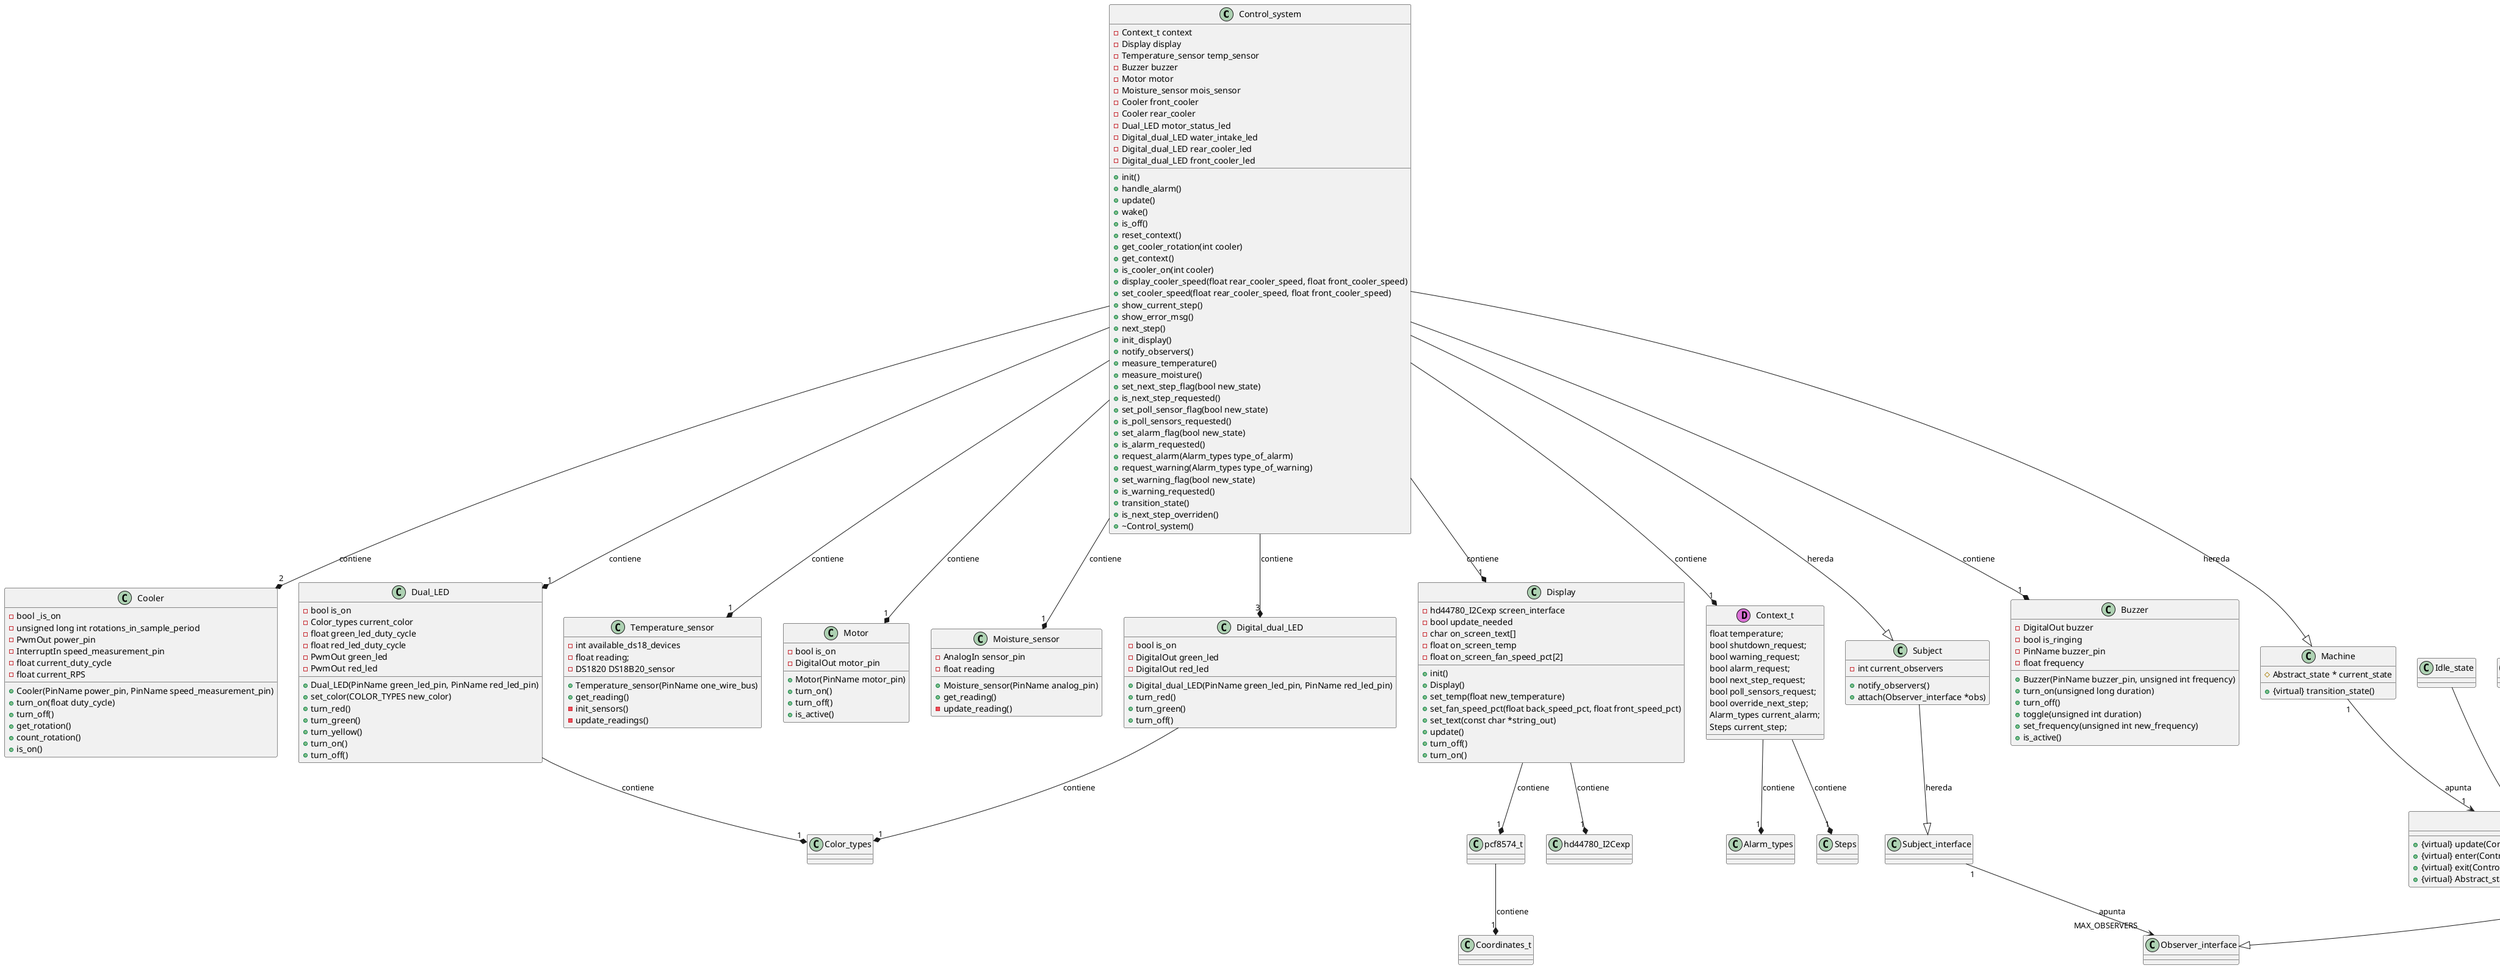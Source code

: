 @startuml LAL Control Mbed OS
class Control_system
{
    + init()
    + handle_alarm()
    + update()
    + wake()
    + is_off()
    + reset_context()
    + get_cooler_rotation(int cooler)
    + get_context()
    + is_cooler_on(int cooler)
    + display_cooler_speed(float rear_cooler_speed, float front_cooler_speed)
    + set_cooler_speed(float rear_cooler_speed, float front_cooler_speed)
    + show_current_step()
    + show_error_msg()
    + next_step()
    + init_display()
    + notify_observers()
    + measure_temperature()
    + measure_moisture()
    + set_next_step_flag(bool new_state)
    + is_next_step_requested()
    + set_poll_sensor_flag(bool new_state)
    + is_poll_sensors_requested()
    + set_alarm_flag(bool new_state)
    + is_alarm_requested()
    + request_alarm(Alarm_types type_of_alarm)
    + request_warning(Alarm_types type_of_warning)
    + set_warning_flag(bool new_state)
    + is_warning_requested()
    + transition_state()
    + is_next_step_overriden()
    + ~Control_system()
    -Context_t context
    -Display display
    -Temperature_sensor temp_sensor
    -Buzzer buzzer
    -Motor motor
    -Moisture_sensor mois_sensor
    -Cooler front_cooler
    -Cooler rear_cooler
    -Dual_LED motor_status_led
    -Digital_dual_LED water_intake_led
    -Digital_dual_LED rear_cooler_led
    -Digital_dual_LED front_cooler_led

}
class Subject
{
    + notify_observers()
    + attach(Observer_interface *obs)
    - int current_observers
}
class Machine
{
    +{virtual} transition_state()
    # Abstract_state * current_state
}

class Context_t <<(D,orchid)>>
{
    float temperature;
    bool shutdown_request;
    bool warning_request;
    bool alarm_request;
    bool next_step_request;
    bool poll_sensors_request;
    bool override_next_step;
    Alarm_types current_alarm;
    Steps current_step;

}
class Cooler_observer
class Instruction_observer
class Moisture_observer
class Temperature_observer
class System_observer
{
    {virtual} update(Control_system* subject)
}
class Buzzer
{
    +Buzzer(PinName buzzer_pin, unsigned int frequency)
    +turn_on(unsigned long duration)
    +turn_off()
    +toggle(unsigned int duration)
    +set_frequency(unsigned int new_frequency)
    +is_active()
    -DigitalOut buzzer
    -bool is_ringing 
    -PinName buzzer_pin
    -float frequency 
}
class Cooler
{
    +Cooler(PinName power_pin, PinName speed_measurement_pin)
    +turn_on(float duty_cycle)
    +turn_off()
    +get_rotation()
    +count_rotation()
    +is_on()
    -bool _is_on 
    -unsigned long int rotations_in_sample_period 
    -PwmOut power_pin
    -InterruptIn speed_measurement_pin
    -float current_duty_cycle 
    -float current_RPS
}

class Digital_dual_LED
{
    +Digital_dual_LED(PinName green_led_pin, PinName red_led_pin)
    +turn_red()
    +turn_green()
    +turn_off()
    -bool is_on
    -DigitalOut green_led
    -DigitalOut red_led
}
class Temperature_sensor
{
    +Temperature_sensor(PinName one_wire_bus)
    +get_reading()
    -init_sensors()
    -update_readings()
    -int available_ds18_devices
    -float reading;
    -DS1820 DS18B20_sensor
}
class Motor
{
    +Motor(PinName motor_pin)
    +turn_on()
    +turn_off()
    +is_active()
    -bool is_on 
    -DigitalOut motor_pin
}
class Moisture_sensor
{
    +Moisture_sensor(PinName analog_pin)
    +get_reading()
    -update_reading()
    -AnalogIn sensor_pin
    -float reading
}
class Dual_LED
{
    +Dual_LED(PinName green_led_pin, PinName red_led_pin)
    +set_color(COLOR_TYPES new_color)
    +turn_red()
    +turn_green()
    +turn_yellow()
    +turn_on()
    +turn_off()
    -bool is_on
    -Color_types current_color
    -float green_led_duty_cycle
    -float red_led_duty_cycle
    -PwmOut green_led
    -PwmOut red_led
}
class Display
{
    +init()
    +Display()
    +set_temp(float new_temperature)
    +set_fan_speed_pct(float back_speed_pct, float front_speed_pct)
    +set_text(const char *string_out)
    +update()
    +turn_off()
    +turn_on()
    -hd44780_I2Cexp screen_interface
    -bool update_needed
    -char on_screen_text[]
    -float on_screen_temp
    -float on_screen_fan_speed_pct[2]

}
abstract Abstract_state
{
    +{virtual} update(Control_system *machine)
    +{virtual} enter(Control_system *machine)
    +{virtual} exit(Control_system *machine)
    +{virtual} Abstract_state *transition(Control_system *machine)
}
System_observer --|>Observer :hereda
Observer --|>Observer_interface :hereda
Subject --|>Subject_interface :hereda
Subject_interface"1" --> "MAX_OBSERVERS" Observer_interface: apunta 
Control_system--|>Subject :hereda
Control_system--|>Machine :hereda

Cooler_observer--|>System_observer: hereda
Instruction_observer--|>System_observer: hereda
Moisture_observer--|>System_observer: hereda
Temperature_observer--|>System_observer: hereda


Machine"1" --> "1" Abstract_state: apunta 
Check_instruction_state--|> Abstract_state:hereda
Alarm_state--|>Abstract_state:hereda
Idle_state--|>Abstract_state:hereda
Shutdown_state --|>Abstract_state:hereda

Context_t --* "1" Steps :contiene
Context_t --* "1" Alarm_types :contiene

Display --* "1" hd44780_I2Cexp: contiene

Control_system --* "1"Context_t:contiene
Control_system --* "1"Buzzer:contiene
Control_system --* "1"Display:contiene
Control_system --* "1"Dual_LED:contiene
Control_system --* "3"Digital_dual_LED:contiene
Control_system --* "2"Cooler:contiene
Control_system --* "1"Temperature_sensor:contiene
Control_system --* "1"Moisture_sensor:contiene
Control_system --* "1"Motor:contiene

Digital_dual_LED--*"1" Color_types:contiene
Dual_LED--*"1" Color_types:contiene
Display --*"1" pcf8574_t: contiene
pcf8574_t --*"1" Coordinates_t: contiene 
newpage
interface Subject_interface
{
    + {virtual} attach(Observer_interface *obs)
    + {virtual} notify_observers()
    # Observer_interface *observers
}
interface Observer_interface
{
    + {virtual} update(Subject_interface *subject_interface)

}
class Observer
{
    + {virtual} update(Subject_interface *subject_interface)
}

enum Alarm_types
{
    NO_ALARM,
    OVERTEMP_ALARM,
    HUMIDITY_ALARM,
    HALTED_FAN_ALARM,
    NO_TEMP_SENSOR_ALARM,
    OVERTEMP_WARNING,
    SLOW_FAN_WARNING,
}
enum Steps
{
    WELCOME_STEP ,
    WATER_ON_STEP ,
    OPEN_FAUCET_STEP ,
    MOTOR_ON_STEP ,
    MOTOR_OFF_STEP ,
    MOTOR_COOLDOWN_STEP ,
    WATER_OFF_STEP ,
    LAST_STEP ,
}
enum Color_types
{
    RED,
    YELLOW,
    GREEN,
}



class Check_instruction_state
class Alarm_state
class Idle_state
class Shutdown_state


class Coordinates_t <<(D,orchid)>>
{
    int x_pos
    int y_pos
}
class pcf8574_t <<(D,orchid)>>
{
    int address
    char data
    bool displayPinRs
    bool displayPinRw
    bool displayPinEn
    bool displayPinA
    bool displayPinD4
    bool displayPinD5
    bool displayPinD6
    bool displayPinD7
}
class hd44780_I2Cexp
{
    +lineWrap()
    +home()
    +clear()
    +turn_on()
    +turn_off()
    +begin()
    +print(const char *str)
    +print(const int value)
    +print(const float value, int precision)
    +cursor(uint8_t charPositionX, uint8_t charPositionY)
    +hd44780_I2Cexp(PinName sda, PinName scl)
    -bool is_initial_8bit_complete
    -bool line_wrap
    -coordinates_t cursor_position
    -pcf8574_t pcf8574_data
    -I2C pcf8574_i2c
    -send_command(bool type, uint8_t dataBus)
    -write_data_bus(uint8_t dataBus)
    -pin_write(int pin, int value)

}
System_observer --|>Observer :hereda
Observer --|>Observer_interface :hereda
Subject --|>Subject_interface :hereda
Subject_interface"1" --> "MAX_OBSERVERS" Observer_interface: apunta 
Control_system--|>Subject :hereda
Control_system--|>Machine :hereda

Cooler_observer--|>System_observer: hereda
Instruction_observer--|>System_observer: hereda
Moisture_observer--|>System_observer: hereda
Temperature_observer--|>System_observer: hereda


Machine"1" --> "1" Abstract_state: apunta 
Check_instruction_state--|> Abstract_state:hereda
Alarm_state--|>Abstract_state:hereda
Idle_state--|>Abstract_state:hereda
Shutdown_state --|>Abstract_state:hereda

Context_t --* "1" Steps :contiene
Context_t --* "1" Alarm_types :contiene

Display --* "1" hd44780_I2Cexp: contiene

Control_system --* "1"Context_t:contiene
Control_system --* "1"Buzzer:contiene
Control_system --* "1"Display:contiene
Control_system --* "1"Dual_LED:contiene
Control_system --* "3"Digital_dual_LED:contiene
Control_system --* "2"Cooler:contiene
Control_system --* "1"Temperature_sensor:contiene
Control_system --* "1"Moisture_sensor:contiene
Control_system --* "1"Motor:contiene

Digital_dual_LED--*"1" Color_types:contiene
Dual_LED--*"1" Color_types:contiene
Display --*"1" pcf8574_t: contiene
pcf8574_t --*"1" Coordinates_t: contiene 
newpage
class Control_system
{
    + init()
    + handle_alarm()
    + update()
    + wake()
    + is_off()
    + reset_context()
    + get_cooler_rotation(int cooler)
    + get_context()
    + is_cooler_on(int cooler)
    + display_cooler_speed(float rear_cooler_speed, float front_cooler_speed)
    + set_cooler_speed(float rear_cooler_speed, float front_cooler_speed)
    + show_current_step()
    + show_error_msg()
    + next_step()
    + init_display()
    + notify_observers()
    + measure_temperature()
    + measure_moisture()
    + set_next_step_flag(bool new_state)
    + is_next_step_requested()
    + set_poll_sensor_flag(bool new_state)
    + is_poll_sensors_requested()
    + set_alarm_flag(bool new_state)
    + is_alarm_requested()
    + request_alarm(Alarm_types type_of_alarm)
    + request_warning(Alarm_types type_of_warning)
    + set_warning_flag(bool new_state)
    + is_warning_requested()
    + transition_state()
    + is_next_step_overriden()
    + ~Control_system()
    -Context_t context
    -Display display
    -Temperature_sensor temp_sensor
    -Buzzer buzzer
    -Motor motor
    -Moisture_sensor mois_sensor
    -Cooler front_cooler
    -Cooler rear_cooler
    -Dual_LED motor_status_led
    -Digital_dual_LED water_intake_led
    -Digital_dual_LED rear_cooler_led
    -Digital_dual_LED front_cooler_led

}
class Subject
{
    + notify_observers()
    + attach(Observer_interface *obs)
    - int current_observers
}
class Machine
{
    +{virtual} transition_state()
    # Abstract_state * current_state
}

class Context_t <<(D,orchid)>>
{
    float temperature;
    bool shutdown_request;
    bool warning_request;
    bool alarm_request;
    bool next_step_request;
    bool poll_sensors_request;
    bool override_next_step;
    Alarm_types current_alarm;
    Steps current_step;

}
class Cooler_observer
class Instruction_observer
class Moisture_observer
class Temperature_observer
class System_observer
{
    {virtual} update(Control_system* subject)
}
class Buzzer
{
    +Buzzer(PinName buzzer_pin, unsigned int frequency)
    +turn_on(unsigned long duration)
    +turn_off()
    +toggle(unsigned int duration)
    +set_frequency(unsigned int new_frequency)
    +is_active()
    -DigitalOut buzzer
    -bool is_ringing 
    -PinName buzzer_pin
    -float frequency 
}
class Cooler
{
    +Cooler(PinName power_pin, PinName speed_measurement_pin)
    +turn_on(float duty_cycle)
    +turn_off()
    +get_rotation()
    +count_rotation()
    +is_on()
    -bool _is_on 
    -unsigned long int rotations_in_sample_period 
    -PwmOut power_pin
    -InterruptIn speed_measurement_pin
    -float current_duty_cycle 
    -float current_RPS
}

class Digital_dual_LED
{
    +Digital_dual_LED(PinName green_led_pin, PinName red_led_pin)
    +turn_red()
    +turn_green()
    +turn_off()
    -bool is_on
    -DigitalOut green_led
    -DigitalOut red_led
}
class Temperature_sensor
{
    +Temperature_sensor(PinName one_wire_bus)
    +get_reading()
    -init_sensors()
    -update_readings()
    -int available_ds18_devices
    -float reading;
    -DS1820 DS18B20_sensor
}
class Motor
{
    +Motor(PinName motor_pin)
    +turn_on()
    +turn_off()
    +is_active()
    -bool is_on 
    -DigitalOut motor_pin
}
class Moisture_sensor
{
    +Moisture_sensor(PinName analog_pin)
    +get_reading()
    -update_reading()
    -AnalogIn sensor_pin
    -float reading
}
class Dual_LED
{
    +Dual_LED(PinName green_led_pin, PinName red_led_pin)
    +set_color(COLOR_TYPES new_color)
    +turn_red()
    +turn_green()
    +turn_yellow()
    +turn_on()
    +turn_off()
    -bool is_on
    -Color_types current_color
    -float green_led_duty_cycle
    -float red_led_duty_cycle
    -PwmOut green_led
    -PwmOut red_led
}
class Display
{
    +init()
    +Display()
    +set_temp(float new_temperature)
    +set_fan_speed_pct(float back_speed_pct, float front_speed_pct)
    +set_text(const char *string_out)
    +update()
    +turn_off()
    +turn_on()
    -hd44780_I2Cexp screen_interface
    -bool update_needed
    -char on_screen_text[]
    -float on_screen_temp
    -float on_screen_fan_speed_pct[2]

}
abstract Abstract_state
{
    +{virtual} update(Control_system *machine)
    +{virtual} enter(Control_system *machine)
    +{virtual} exit(Control_system *machine)
    +{virtual} Abstract_state *transition(Control_system *machine)
}

interface Subject_interface
{
    + {virtual} attach(Observer_interface *obs)
    + {virtual} notify_observers()
    # Observer_interface *observers
}
interface Observer_interface
{
    + {virtual} update(Subject_interface *subject_interface)

}
class Observer
{
    + {virtual} update(Subject_interface *subject_interface)
}

enum Alarm_types
{
    NO_ALARM,
    OVERTEMP_ALARM,
    HUMIDITY_ALARM,
    HALTED_FAN_ALARM,
    NO_TEMP_SENSOR_ALARM,
    OVERTEMP_WARNING,
    SLOW_FAN_WARNING,
}
enum Steps
{
    WELCOME_STEP ,
    WATER_ON_STEP ,
    OPEN_FAUCET_STEP ,
    MOTOR_ON_STEP ,
    MOTOR_OFF_STEP ,
    MOTOR_COOLDOWN_STEP ,
    WATER_OFF_STEP ,
    LAST_STEP ,
}
enum Color_types
{
    RED,
    YELLOW,
    GREEN,
}



class Check_instruction_state
class Alarm_state
class Idle_state
class Shutdown_state


class Coordinates_t <<(D,orchid)>>
{
    int x_pos
    int y_pos
}
class pcf8574_t <<(D,orchid)>>
{
    int address
    char data
    bool displayPinRs
    bool displayPinRw
    bool displayPinEn
    bool displayPinA
    bool displayPinD4
    bool displayPinD5
    bool displayPinD6
    bool displayPinD7
}
class hd44780_I2Cexp
{
    +lineWrap()
    +home()
    +clear()
    +turn_on()
    +turn_off()
    +begin()
    +print(const char *str)
    +print(const int value)
    +print(const float value, int precision)
    +cursor(uint8_t charPositionX, uint8_t charPositionY)
    +hd44780_I2Cexp(PinName sda, PinName scl)
    -bool is_initial_8bit_complete
    -bool line_wrap
    -coordinates_t cursor_position
    -pcf8574_t pcf8574_data
    -I2C pcf8574_i2c
    -send_command(bool type, uint8_t dataBus)
    -write_data_bus(uint8_t dataBus)
    -pin_write(int pin, int value)

}
System_observer --|>Observer :hereda
Observer --|>Observer_interface :hereda
Subject --|>Subject_interface :hereda
Subject_interface"1" --> "MAX_OBSERVERS" Observer_interface: apunta 
Control_system--|>Subject :hereda
Control_system--|>Machine :hereda

Cooler_observer--|>System_observer: hereda
Instruction_observer--|>System_observer: hereda
Moisture_observer--|>System_observer: hereda
Temperature_observer--|>System_observer: hereda


Machine"1" --> "1" Abstract_state: apunta 
Check_instruction_state--|> Abstract_state:hereda
Alarm_state--|>Abstract_state:hereda
Idle_state--|>Abstract_state:hereda
Shutdown_state --|>Abstract_state:hereda

Context_t --* "1" Steps :contiene
Context_t --* "1" Alarm_types :contiene

Display --* "1" hd44780_I2Cexp: contiene

Control_system --* "1"Context_t:contiene
Control_system --* "1"Buzzer:contiene
Control_system --* "1"Display:contiene
Control_system --* "1"Dual_LED:contiene
Control_system --* "3"Digital_dual_LED:contiene
Control_system --* "2"Cooler:contiene
Control_system --* "1"Temperature_sensor:contiene
Control_system --* "1"Moisture_sensor:contiene
Control_system --* "1"Motor:contiene

Digital_dual_LED--*"1" Color_types:contiene
Dual_LED--*"1" Color_types:contiene
Display --*"1" pcf8574_t: contiene
pcf8574_t --*"1" Coordinates_t: contiene 
newpage

System_observer --|>Observer :hereda
Observer --|>Observer_interface :hereda
Subject --|>Subject_interface :hereda
Subject_interface"1" --> "MAX_OBSERVERS" Observer_interface: apunta 
Control_system--|>Subject :hereda
Control_system--|>Machine :hereda

Cooler_observer--|>System_observer: hereda
Instruction_observer--|>System_observer: hereda
Moisture_observer--|>System_observer: hereda
Temperature_observer--|>System_observer: hereda


Machine"1" --> "1" Abstract_state: apunta 
Check_instruction_state--|> Abstract_state:hereda
Alarm_state--|>Abstract_state:hereda
Idle_state--|>Abstract_state:hereda
Shutdown_state --|>Abstract_state:hereda

Context_t --* "1" Steps :contiene
Context_t --* "1" Alarm_types :contiene

Display --* "1" hd44780_I2Cexp: contiene

Control_system --* "1"Context_t:contiene
Control_system --* "1"Buzzer:contiene
Control_system --* "1"Display:contiene
Control_system --* "1"Dual_LED:contiene
Control_system --* "3"Digital_dual_LED:contiene
Control_system --* "2"Cooler:contiene
Control_system --* "1"Temperature_sensor:contiene
Control_system --* "1"Moisture_sensor:contiene
Control_system --* "1"Motor:contiene

Digital_dual_LED--*"1" Color_types:contiene
Dual_LED--*"1" Color_types:contiene
Display --*"1" pcf8574_t: contiene
pcf8574_t --*"1" Coordinates_t: contiene 
@enduml
